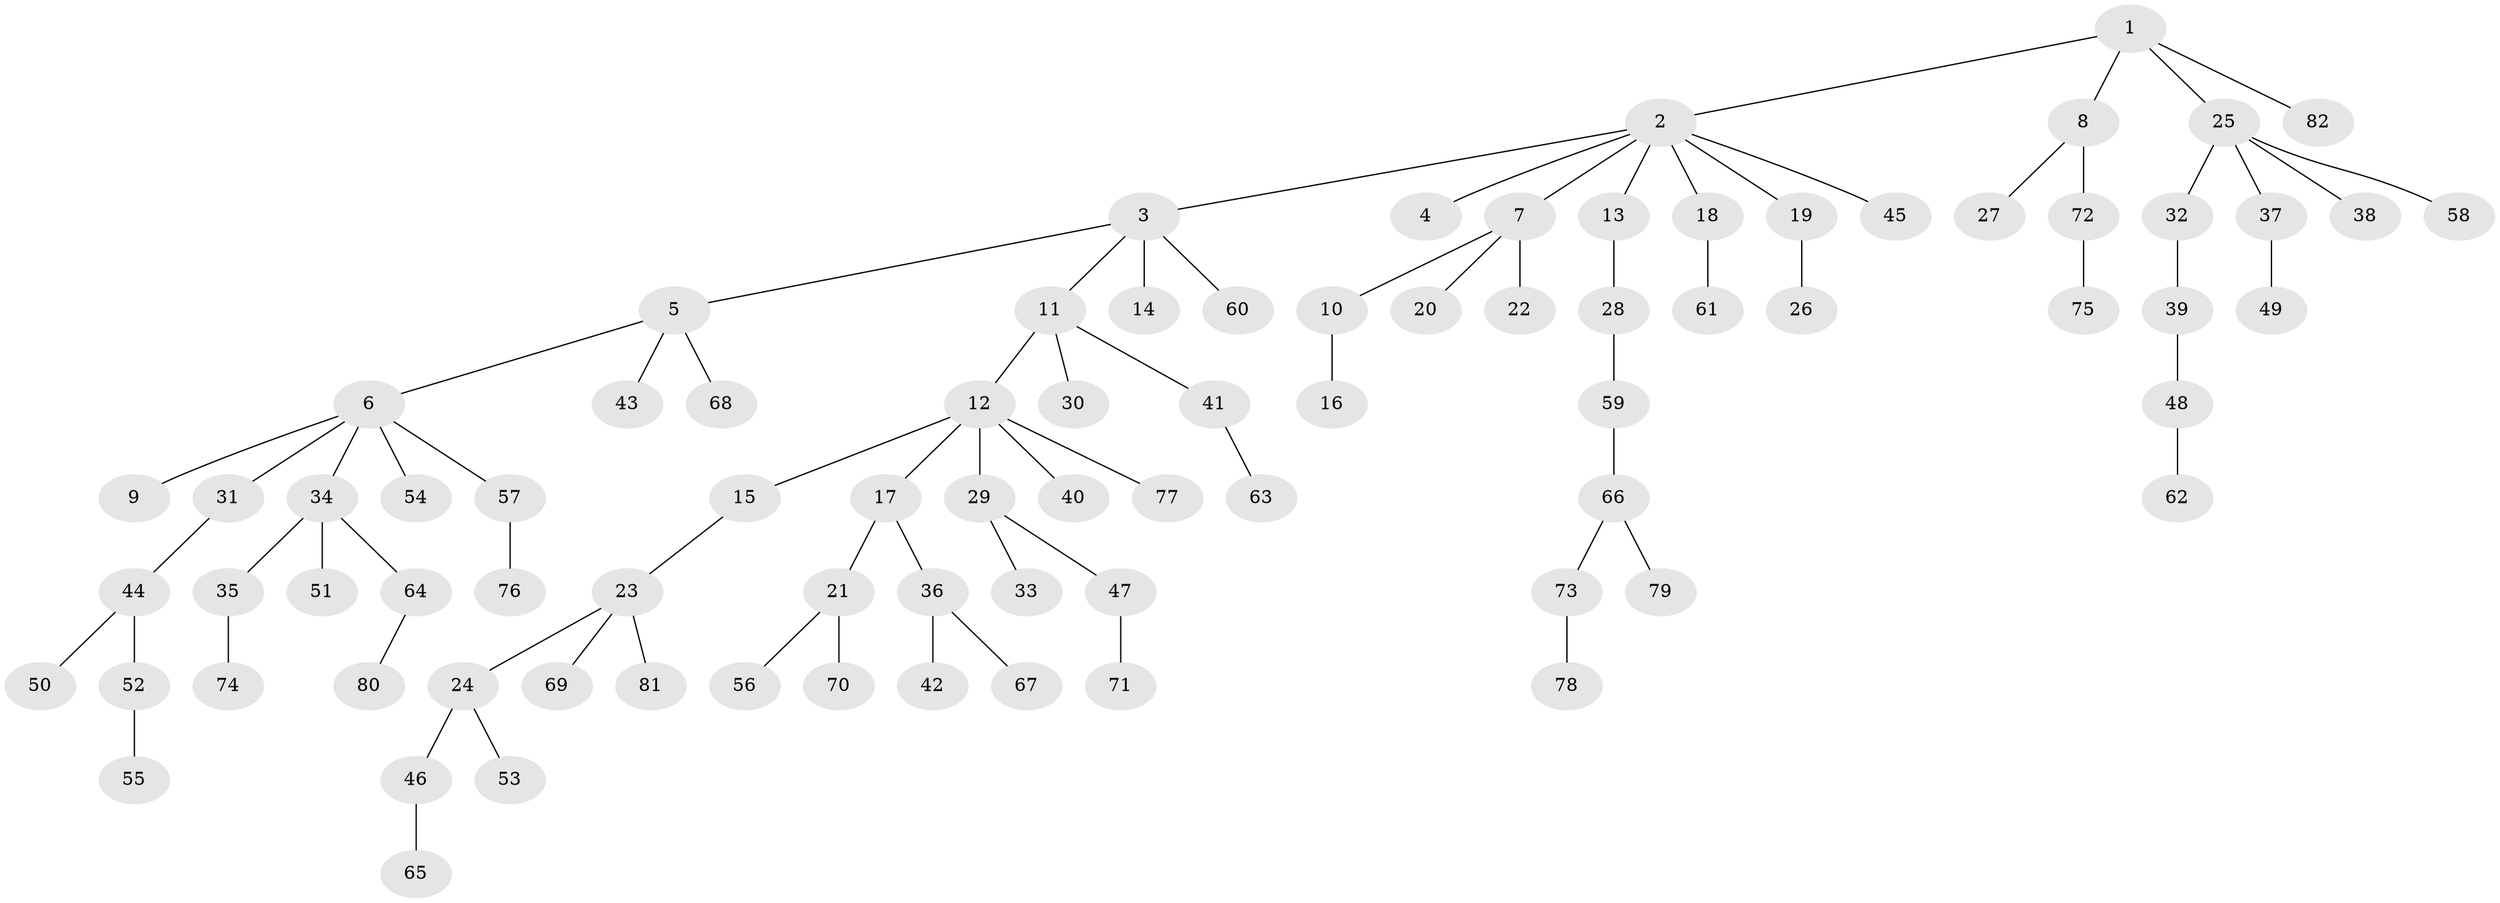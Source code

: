 // coarse degree distribution, {7: 0.03636363636363636, 11: 0.01818181818181818, 1: 0.6181818181818182, 3: 0.12727272727272726, 6: 0.01818181818181818, 4: 0.01818181818181818, 2: 0.16363636363636364}
// Generated by graph-tools (version 1.1) at 2025/42/03/06/25 10:42:05]
// undirected, 82 vertices, 81 edges
graph export_dot {
graph [start="1"]
  node [color=gray90,style=filled];
  1;
  2;
  3;
  4;
  5;
  6;
  7;
  8;
  9;
  10;
  11;
  12;
  13;
  14;
  15;
  16;
  17;
  18;
  19;
  20;
  21;
  22;
  23;
  24;
  25;
  26;
  27;
  28;
  29;
  30;
  31;
  32;
  33;
  34;
  35;
  36;
  37;
  38;
  39;
  40;
  41;
  42;
  43;
  44;
  45;
  46;
  47;
  48;
  49;
  50;
  51;
  52;
  53;
  54;
  55;
  56;
  57;
  58;
  59;
  60;
  61;
  62;
  63;
  64;
  65;
  66;
  67;
  68;
  69;
  70;
  71;
  72;
  73;
  74;
  75;
  76;
  77;
  78;
  79;
  80;
  81;
  82;
  1 -- 2;
  1 -- 8;
  1 -- 25;
  1 -- 82;
  2 -- 3;
  2 -- 4;
  2 -- 7;
  2 -- 13;
  2 -- 18;
  2 -- 19;
  2 -- 45;
  3 -- 5;
  3 -- 11;
  3 -- 14;
  3 -- 60;
  5 -- 6;
  5 -- 43;
  5 -- 68;
  6 -- 9;
  6 -- 31;
  6 -- 34;
  6 -- 54;
  6 -- 57;
  7 -- 10;
  7 -- 20;
  7 -- 22;
  8 -- 27;
  8 -- 72;
  10 -- 16;
  11 -- 12;
  11 -- 30;
  11 -- 41;
  12 -- 15;
  12 -- 17;
  12 -- 29;
  12 -- 40;
  12 -- 77;
  13 -- 28;
  15 -- 23;
  17 -- 21;
  17 -- 36;
  18 -- 61;
  19 -- 26;
  21 -- 56;
  21 -- 70;
  23 -- 24;
  23 -- 69;
  23 -- 81;
  24 -- 46;
  24 -- 53;
  25 -- 32;
  25 -- 37;
  25 -- 38;
  25 -- 58;
  28 -- 59;
  29 -- 33;
  29 -- 47;
  31 -- 44;
  32 -- 39;
  34 -- 35;
  34 -- 51;
  34 -- 64;
  35 -- 74;
  36 -- 42;
  36 -- 67;
  37 -- 49;
  39 -- 48;
  41 -- 63;
  44 -- 50;
  44 -- 52;
  46 -- 65;
  47 -- 71;
  48 -- 62;
  52 -- 55;
  57 -- 76;
  59 -- 66;
  64 -- 80;
  66 -- 73;
  66 -- 79;
  72 -- 75;
  73 -- 78;
}
